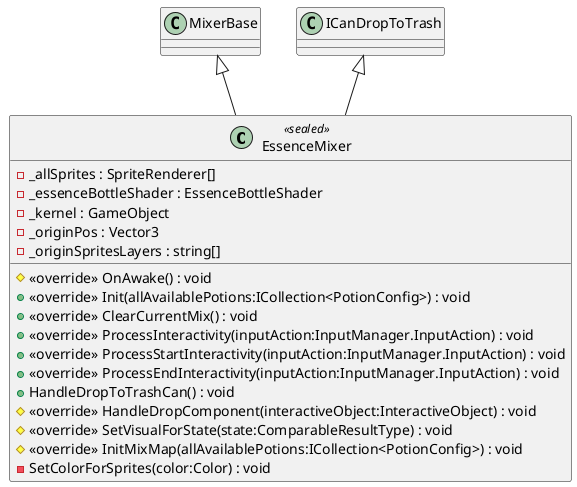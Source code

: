 @startuml
class EssenceMixer <<sealed>> {
    - _allSprites : SpriteRenderer[]
    - _essenceBottleShader : EssenceBottleShader
    - _kernel : GameObject
    - _originPos : Vector3
    - _originSpritesLayers : string[]
    # <<override>> OnAwake() : void
    + <<override>> Init(allAvailablePotions:ICollection<PotionConfig>) : void
    + <<override>> ClearCurrentMix() : void
    + <<override>> ProcessInteractivity(inputAction:InputManager.InputAction) : void
    + <<override>> ProcessStartInteractivity(inputAction:InputManager.InputAction) : void
    + <<override>> ProcessEndInteractivity(inputAction:InputManager.InputAction) : void
    + HandleDropToTrashCan() : void
    # <<override>> HandleDropComponent(interactiveObject:InteractiveObject) : void
    # <<override>> SetVisualForState(state:ComparableResultType) : void
    # <<override>> InitMixMap(allAvailablePotions:ICollection<PotionConfig>) : void
    - SetColorForSprites(color:Color) : void
}
MixerBase <|-- EssenceMixer
ICanDropToTrash <|-- EssenceMixer
@enduml

